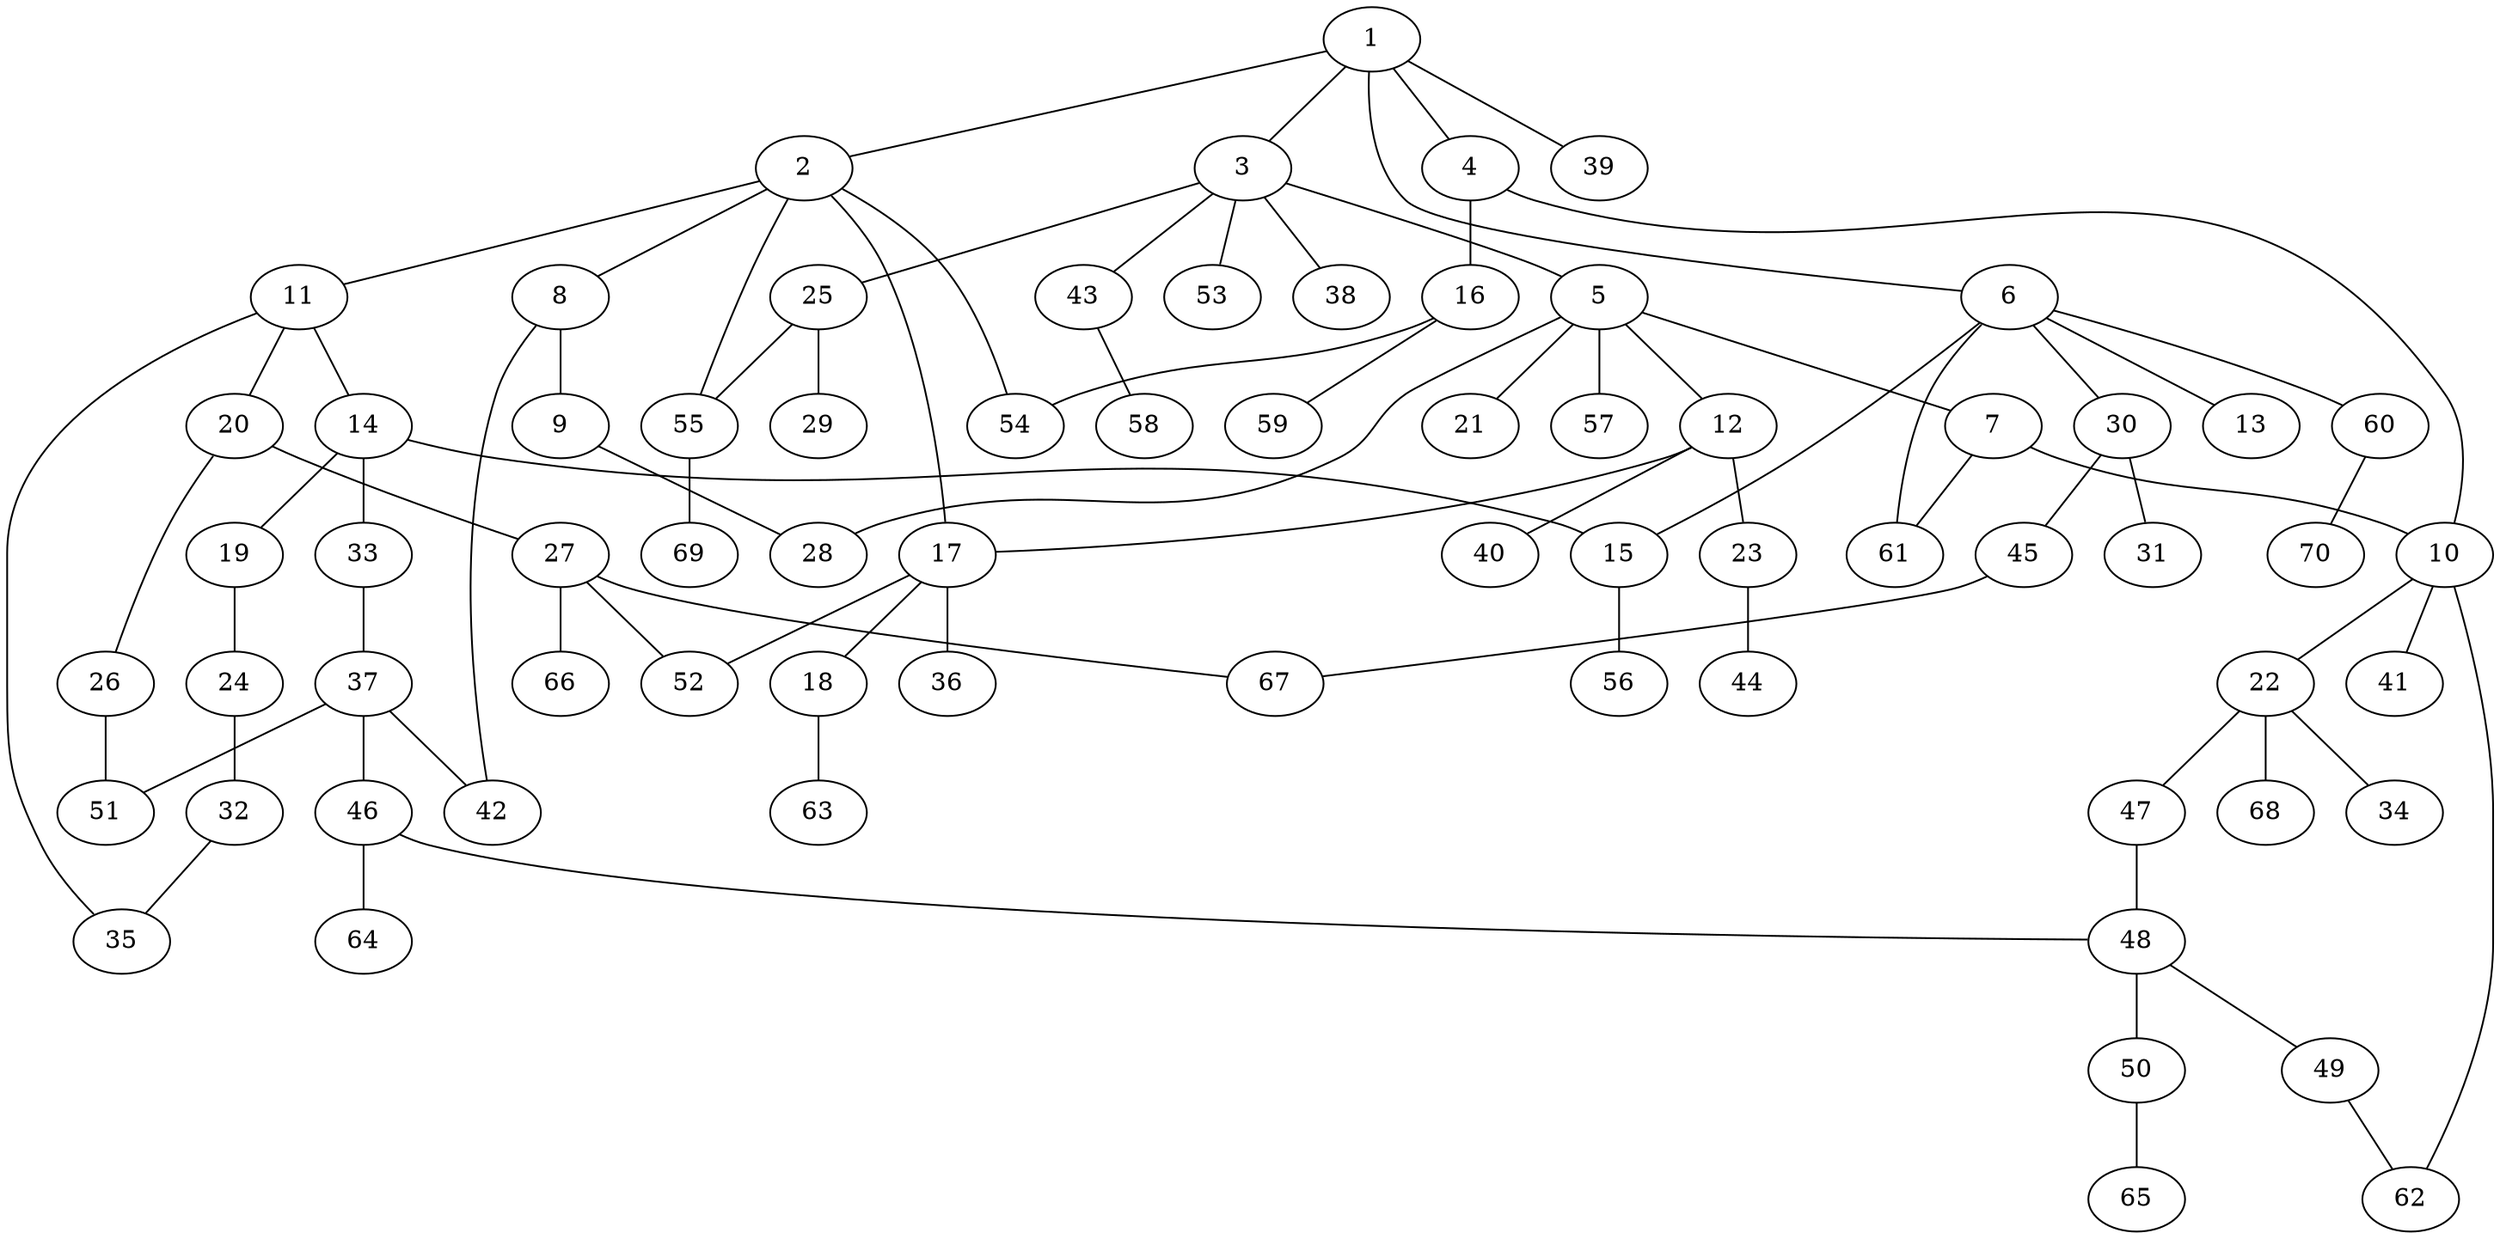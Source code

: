 graph graphname {1--2
1--3
1--4
1--6
1--39
2--8
2--11
2--17
2--54
2--55
3--5
3--25
3--38
3--43
3--53
4--10
4--16
5--7
5--12
5--21
5--28
5--57
6--13
6--15
6--30
6--60
6--61
7--10
7--61
8--9
8--42
9--28
10--22
10--41
10--62
11--14
11--20
11--35
12--17
12--23
12--40
14--15
14--19
14--33
15--56
16--54
16--59
17--18
17--36
17--52
18--63
19--24
20--26
20--27
22--34
22--47
22--68
23--44
24--32
25--29
25--55
26--51
27--52
27--66
27--67
30--31
30--45
32--35
33--37
37--42
37--46
37--51
43--58
45--67
46--48
46--64
47--48
48--49
48--50
49--62
50--65
55--69
60--70
}
